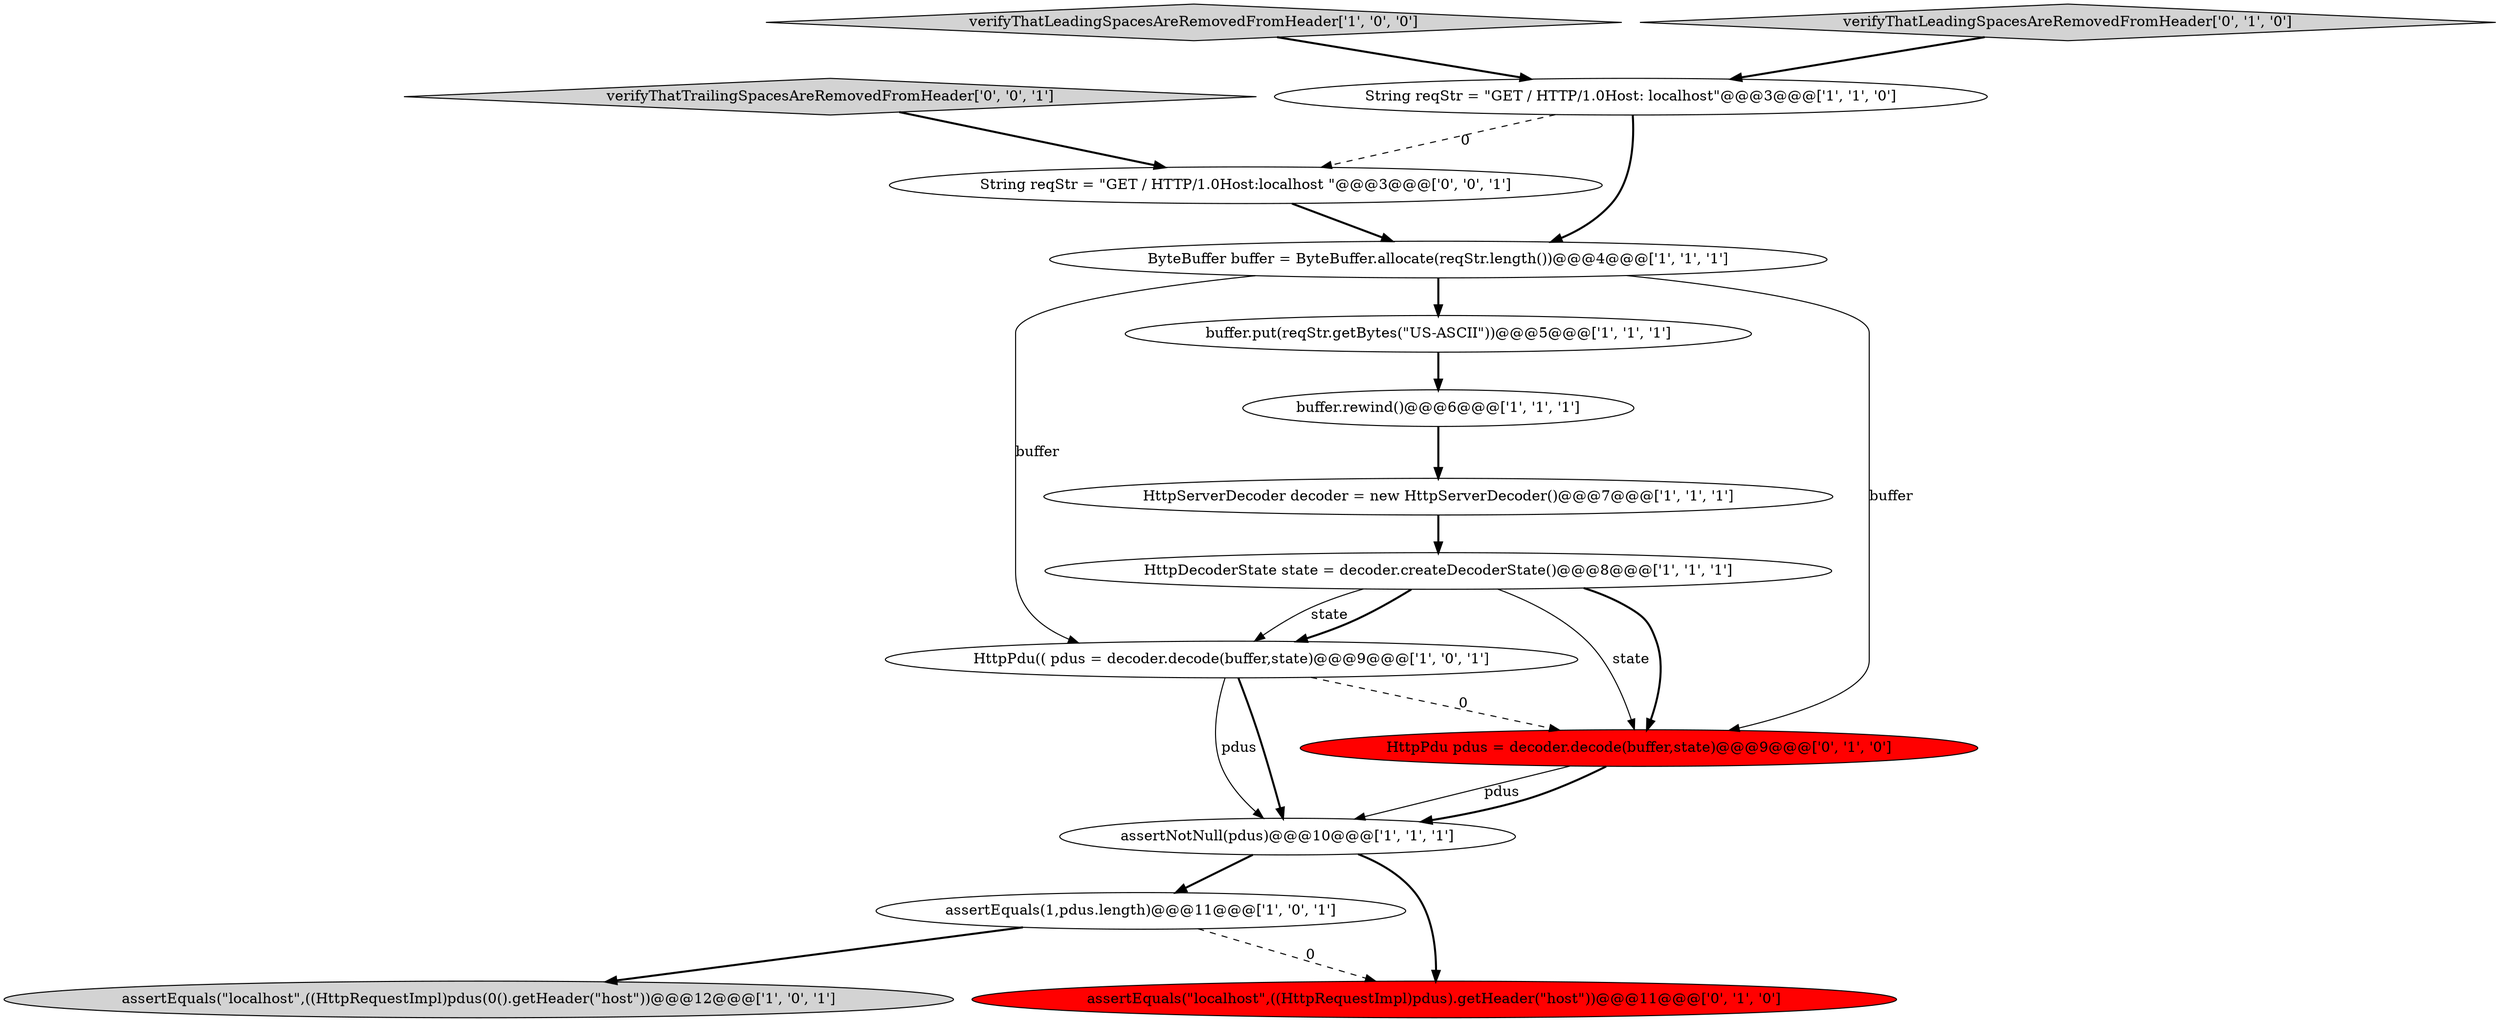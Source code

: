 digraph {
2 [style = filled, label = "buffer.put(reqStr.getBytes(\"US-ASCII\"))@@@5@@@['1', '1', '1']", fillcolor = white, shape = ellipse image = "AAA0AAABBB1BBB"];
6 [style = filled, label = "assertEquals(1,pdus.length)@@@11@@@['1', '0', '1']", fillcolor = white, shape = ellipse image = "AAA0AAABBB1BBB"];
13 [style = filled, label = "assertEquals(\"localhost\",((HttpRequestImpl)pdus).getHeader(\"host\"))@@@11@@@['0', '1', '0']", fillcolor = red, shape = ellipse image = "AAA1AAABBB2BBB"];
1 [style = filled, label = "ByteBuffer buffer = ByteBuffer.allocate(reqStr.length())@@@4@@@['1', '1', '1']", fillcolor = white, shape = ellipse image = "AAA0AAABBB1BBB"];
9 [style = filled, label = "HttpDecoderState state = decoder.createDecoderState()@@@8@@@['1', '1', '1']", fillcolor = white, shape = ellipse image = "AAA0AAABBB1BBB"];
3 [style = filled, label = "HttpPdu(( pdus = decoder.decode(buffer,state)@@@9@@@['1', '0', '1']", fillcolor = white, shape = ellipse image = "AAA0AAABBB1BBB"];
11 [style = filled, label = "HttpPdu pdus = decoder.decode(buffer,state)@@@9@@@['0', '1', '0']", fillcolor = red, shape = ellipse image = "AAA1AAABBB2BBB"];
14 [style = filled, label = "String reqStr = \"GET / HTTP/1.0Host:localhost \"@@@3@@@['0', '0', '1']", fillcolor = white, shape = ellipse image = "AAA0AAABBB3BBB"];
10 [style = filled, label = "buffer.rewind()@@@6@@@['1', '1', '1']", fillcolor = white, shape = ellipse image = "AAA0AAABBB1BBB"];
4 [style = filled, label = "String reqStr = \"GET / HTTP/1.0Host: localhost\"@@@3@@@['1', '1', '0']", fillcolor = white, shape = ellipse image = "AAA0AAABBB1BBB"];
7 [style = filled, label = "HttpServerDecoder decoder = new HttpServerDecoder()@@@7@@@['1', '1', '1']", fillcolor = white, shape = ellipse image = "AAA0AAABBB1BBB"];
15 [style = filled, label = "verifyThatTrailingSpacesAreRemovedFromHeader['0', '0', '1']", fillcolor = lightgray, shape = diamond image = "AAA0AAABBB3BBB"];
5 [style = filled, label = "assertEquals(\"localhost\",((HttpRequestImpl)pdus(0().getHeader(\"host\"))@@@12@@@['1', '0', '1']", fillcolor = lightgray, shape = ellipse image = "AAA0AAABBB1BBB"];
0 [style = filled, label = "verifyThatLeadingSpacesAreRemovedFromHeader['1', '0', '0']", fillcolor = lightgray, shape = diamond image = "AAA0AAABBB1BBB"];
8 [style = filled, label = "assertNotNull(pdus)@@@10@@@['1', '1', '1']", fillcolor = white, shape = ellipse image = "AAA0AAABBB1BBB"];
12 [style = filled, label = "verifyThatLeadingSpacesAreRemovedFromHeader['0', '1', '0']", fillcolor = lightgray, shape = diamond image = "AAA0AAABBB2BBB"];
9->11 [style = bold, label=""];
9->11 [style = solid, label="state"];
15->14 [style = bold, label=""];
11->8 [style = solid, label="pdus"];
8->6 [style = bold, label=""];
1->3 [style = solid, label="buffer"];
2->10 [style = bold, label=""];
10->7 [style = bold, label=""];
14->1 [style = bold, label=""];
7->9 [style = bold, label=""];
6->5 [style = bold, label=""];
1->11 [style = solid, label="buffer"];
6->13 [style = dashed, label="0"];
12->4 [style = bold, label=""];
3->8 [style = solid, label="pdus"];
0->4 [style = bold, label=""];
3->8 [style = bold, label=""];
9->3 [style = solid, label="state"];
9->3 [style = bold, label=""];
11->8 [style = bold, label=""];
4->14 [style = dashed, label="0"];
1->2 [style = bold, label=""];
4->1 [style = bold, label=""];
3->11 [style = dashed, label="0"];
8->13 [style = bold, label=""];
}
